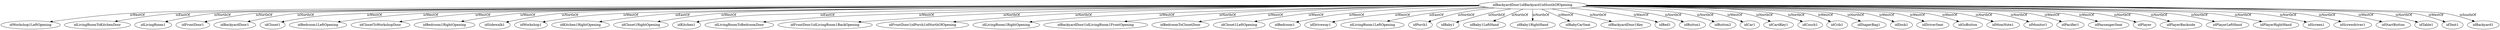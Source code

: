 strict digraph  {
idBackyardDoor1idBackyard1idSouthOfOpening [node_type=entity_node];
idWorkshop1LeftOpening [node_type=entity_node];
idLivingRoomToKitchenDoor [node_type=entity_node];
idLivingRoom1 [node_type=entity_node];
idFrontDoor1 [node_type=entity_node];
idBackyardDoor1 [node_type=entity_node];
idCloset1 [node_type=entity_node];
idBedroom1LeftOpening [node_type=entity_node];
idClosetToWorkshopDoor [node_type=entity_node];
idBedroom1RightOpening [node_type=entity_node];
idSidewalk1 [node_type=entity_node];
idWorkshop1 [node_type=entity_node];
idKitchen1RightOpening [node_type=entity_node];
idCloset1RightOpening [node_type=entity_node];
idKitchen1 [node_type=entity_node];
idLivingRoomToBedroomDoor [node_type=entity_node];
idFrontDoor1idLivingRoom1BackOpening [node_type=entity_node];
idFrontDoor1idPorch1idNorthOfOpening [node_type=entity_node];
idLivingRoom1RightOpening [node_type=entity_node];
idBackyardDoor1idLivingRoom1FrontOpening [node_type=entity_node];
idBedroomToClosetDoor [node_type=entity_node];
idCloset1LeftOpening [node_type=entity_node];
idBedroom1 [node_type=entity_node];
idDriveway1 [node_type=entity_node];
idLivingRoom1LeftOpening [node_type=entity_node];
idPorch1 [node_type=entity_node];
idBaby1 [node_type=entity_node];
idBaby1LeftHand [node_type=entity_node];
idBaby1RightHand [node_type=entity_node];
idBabyCarSeat [node_type=entity_node];
idBackyardDoor1Key [node_type=entity_node];
idBed1 [node_type=entity_node];
idButton1 [node_type=entity_node];
idButton2 [node_type=entity_node];
idCar1 [node_type=entity_node];
idCardKey1 [node_type=entity_node];
idCouch1 [node_type=entity_node];
idCrib1 [node_type=entity_node];
idDiaperBag1 [node_type=entity_node];
idDock1 [node_type=entity_node];
idDriverSeat [node_type=entity_node];
idGoButton [node_type=entity_node];
idMomNote1 [node_type=entity_node];
idMonitor1 [node_type=entity_node];
idPacifier1 [node_type=entity_node];
idPassengerSeat [node_type=entity_node];
idPlayer [node_type=entity_node];
idPlayerBackside [node_type=entity_node];
idPlayerLeftHand [node_type=entity_node];
idPlayerRightHand [node_type=entity_node];
idScreen1 [node_type=entity_node];
idScrewdriver1 [node_type=entity_node];
idStartButton [node_type=entity_node];
idTable1 [node_type=entity_node];
idTent1 [node_type=entity_node];
idBackyard1 [node_type=entity_node];
idBackyardDoor1idBackyard1idSouthOfOpening -> idWorkshop1LeftOpening  [edge_type=relationship, label=isWestOf];
idBackyardDoor1idBackyard1idSouthOfOpening -> idLivingRoomToKitchenDoor  [edge_type=relationship, label=isEastOf];
idBackyardDoor1idBackyard1idSouthOfOpening -> idLivingRoom1  [edge_type=relationship, label=isNorthOf];
idBackyardDoor1idBackyard1idSouthOfOpening -> idFrontDoor1  [edge_type=relationship, label=isNorthOf];
idBackyardDoor1idBackyard1idSouthOfOpening -> idBackyardDoor1  [edge_type=relationship, label=isNorthOf];
idBackyardDoor1idBackyard1idSouthOfOpening -> idCloset1  [edge_type=relationship, label=isWestOf];
idBackyardDoor1idBackyard1idSouthOfOpening -> idBedroom1LeftOpening  [edge_type=relationship, label=isWestOf];
idBackyardDoor1idBackyard1idSouthOfOpening -> idClosetToWorkshopDoor  [edge_type=relationship, label=isWestOf];
idBackyardDoor1idBackyard1idSouthOfOpening -> idBedroom1RightOpening  [edge_type=relationship, label=isWestOf];
idBackyardDoor1idBackyard1idSouthOfOpening -> idSidewalk1  [edge_type=relationship, label=isNorthOf];
idBackyardDoor1idBackyard1idSouthOfOpening -> idWorkshop1  [edge_type=relationship, label=isWestOf];
idBackyardDoor1idBackyard1idSouthOfOpening -> idKitchen1RightOpening  [edge_type=relationship, label=isEastOf];
idBackyardDoor1idBackyard1idSouthOfOpening -> idCloset1RightOpening  [edge_type=relationship, label=isWestOf];
idBackyardDoor1idBackyard1idSouthOfOpening -> idKitchen1  [edge_type=relationship, label=isEastOf];
idBackyardDoor1idBackyard1idSouthOfOpening -> idLivingRoomToBedroomDoor  [edge_type=relationship, label=isWestOf];
idBackyardDoor1idBackyard1idSouthOfOpening -> idFrontDoor1idLivingRoom1BackOpening  [edge_type=relationship, label=isNorthOf];
idBackyardDoor1idBackyard1idSouthOfOpening -> idFrontDoor1idPorch1idNorthOfOpening  [edge_type=relationship, label=isNorthOf];
idBackyardDoor1idBackyard1idSouthOfOpening -> idLivingRoom1RightOpening  [edge_type=relationship, label=isWestOf];
idBackyardDoor1idBackyard1idSouthOfOpening -> idBackyardDoor1idLivingRoom1FrontOpening  [edge_type=relationship, label=isNorthOf];
idBackyardDoor1idBackyard1idSouthOfOpening -> idBedroomToClosetDoor  [edge_type=relationship, label=isWestOf];
idBackyardDoor1idBackyard1idSouthOfOpening -> idCloset1LeftOpening  [edge_type=relationship, label=isWestOf];
idBackyardDoor1idBackyard1idSouthOfOpening -> idBedroom1  [edge_type=relationship, label=isWestOf];
idBackyardDoor1idBackyard1idSouthOfOpening -> idDriveway1  [edge_type=relationship, label=isWestOf];
idBackyardDoor1idBackyard1idSouthOfOpening -> idLivingRoom1LeftOpening  [edge_type=relationship, label=isEastOf];
idBackyardDoor1idBackyard1idSouthOfOpening -> idPorch1  [edge_type=relationship, label=isNorthOf];
idBackyardDoor1idBackyard1idSouthOfOpening -> idBaby1  [edge_type=relationship, label=isNorthOf];
idBackyardDoor1idBackyard1idSouthOfOpening -> idBaby1LeftHand  [edge_type=relationship, label=isNorthOf];
idBackyardDoor1idBackyard1idSouthOfOpening -> idBaby1RightHand  [edge_type=relationship, label=isNorthOf];
idBackyardDoor1idBackyard1idSouthOfOpening -> idBabyCarSeat  [edge_type=relationship, label=isWestOf];
idBackyardDoor1idBackyard1idSouthOfOpening -> idBackyardDoor1Key  [edge_type=relationship, label=isNorthOf];
idBackyardDoor1idBackyard1idSouthOfOpening -> idBed1  [edge_type=relationship, label=isWestOf];
idBackyardDoor1idBackyard1idSouthOfOpening -> idButton1  [edge_type=relationship, label=isNorthOf];
idBackyardDoor1idBackyard1idSouthOfOpening -> idButton2  [edge_type=relationship, label=isNorthOf];
idBackyardDoor1idBackyard1idSouthOfOpening -> idCar1  [edge_type=relationship, label=isWestOf];
idBackyardDoor1idBackyard1idSouthOfOpening -> idCardKey1  [edge_type=relationship, label=isNorthOf];
idBackyardDoor1idBackyard1idSouthOfOpening -> idCouch1  [edge_type=relationship, label=isNorthOf];
idBackyardDoor1idBackyard1idSouthOfOpening -> idCrib1  [edge_type=relationship, label=isWestOf];
idBackyardDoor1idBackyard1idSouthOfOpening -> idDiaperBag1  [edge_type=relationship, label=isNorthOf];
idBackyardDoor1idBackyard1idSouthOfOpening -> idDock1  [edge_type=relationship, label=isWestOf];
idBackyardDoor1idBackyard1idSouthOfOpening -> idDriverSeat  [edge_type=relationship, label=isWestOf];
idBackyardDoor1idBackyard1idSouthOfOpening -> idGoButton  [edge_type=relationship, label=isWestOf];
idBackyardDoor1idBackyard1idSouthOfOpening -> idMomNote1  [edge_type=relationship, label=isNorthOf];
idBackyardDoor1idBackyard1idSouthOfOpening -> idMonitor1  [edge_type=relationship, label=isNorthOf];
idBackyardDoor1idBackyard1idSouthOfOpening -> idPacifier1  [edge_type=relationship, label=isWestOf];
idBackyardDoor1idBackyard1idSouthOfOpening -> idPassengerSeat  [edge_type=relationship, label=isWestOf];
idBackyardDoor1idBackyard1idSouthOfOpening -> idPlayer  [edge_type=relationship, label=isNorthOf];
idBackyardDoor1idBackyard1idSouthOfOpening -> idPlayerBackside  [edge_type=relationship, label=isNorthOf];
idBackyardDoor1idBackyard1idSouthOfOpening -> idPlayerLeftHand  [edge_type=relationship, label=isNorthOf];
idBackyardDoor1idBackyard1idSouthOfOpening -> idPlayerRightHand  [edge_type=relationship, label=isNorthOf];
idBackyardDoor1idBackyard1idSouthOfOpening -> idScreen1  [edge_type=relationship, label=isNorthOf];
idBackyardDoor1idBackyard1idSouthOfOpening -> idScrewdriver1  [edge_type=relationship, label=isNorthOf];
idBackyardDoor1idBackyard1idSouthOfOpening -> idStartButton  [edge_type=relationship, label=isWestOf];
idBackyardDoor1idBackyard1idSouthOfOpening -> idTable1  [edge_type=relationship, label=isNorthOf];
idBackyardDoor1idBackyard1idSouthOfOpening -> idTent1  [edge_type=relationship, label=isWestOf];
idBackyardDoor1idBackyard1idSouthOfOpening -> idBackyard1  [edge_type=relationship, label=isSouthOf];
}
